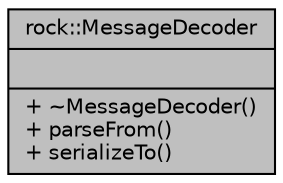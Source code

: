 digraph "rock::MessageDecoder"
{
 // LATEX_PDF_SIZE
  edge [fontname="Helvetica",fontsize="10",labelfontname="Helvetica",labelfontsize="10"];
  node [fontname="Helvetica",fontsize="10",shape=record];
  Node1 [label="{rock::MessageDecoder\n||+ ~MessageDecoder()\l+ parseFrom()\l+ serializeTo()\l}",height=0.2,width=0.4,color="black", fillcolor="grey75", style="filled", fontcolor="black",tooltip=" "];
}
